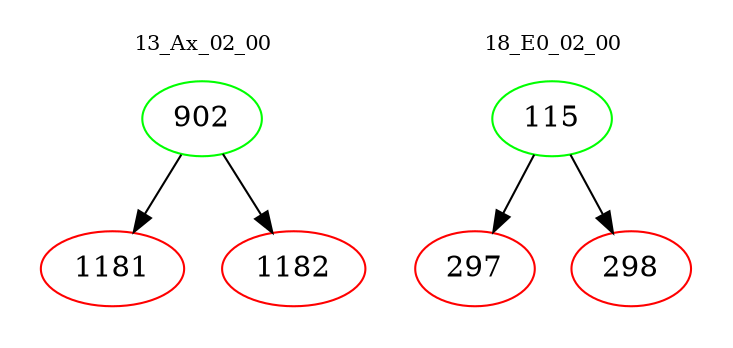 digraph{
subgraph cluster_0 {
color = white
label = "13_Ax_02_00";
fontsize=10;
T0_902 [label="902", color="green"]
T0_902 -> T0_1181 [color="black"]
T0_1181 [label="1181", color="red"]
T0_902 -> T0_1182 [color="black"]
T0_1182 [label="1182", color="red"]
}
subgraph cluster_1 {
color = white
label = "18_E0_02_00";
fontsize=10;
T1_115 [label="115", color="green"]
T1_115 -> T1_297 [color="black"]
T1_297 [label="297", color="red"]
T1_115 -> T1_298 [color="black"]
T1_298 [label="298", color="red"]
}
}
